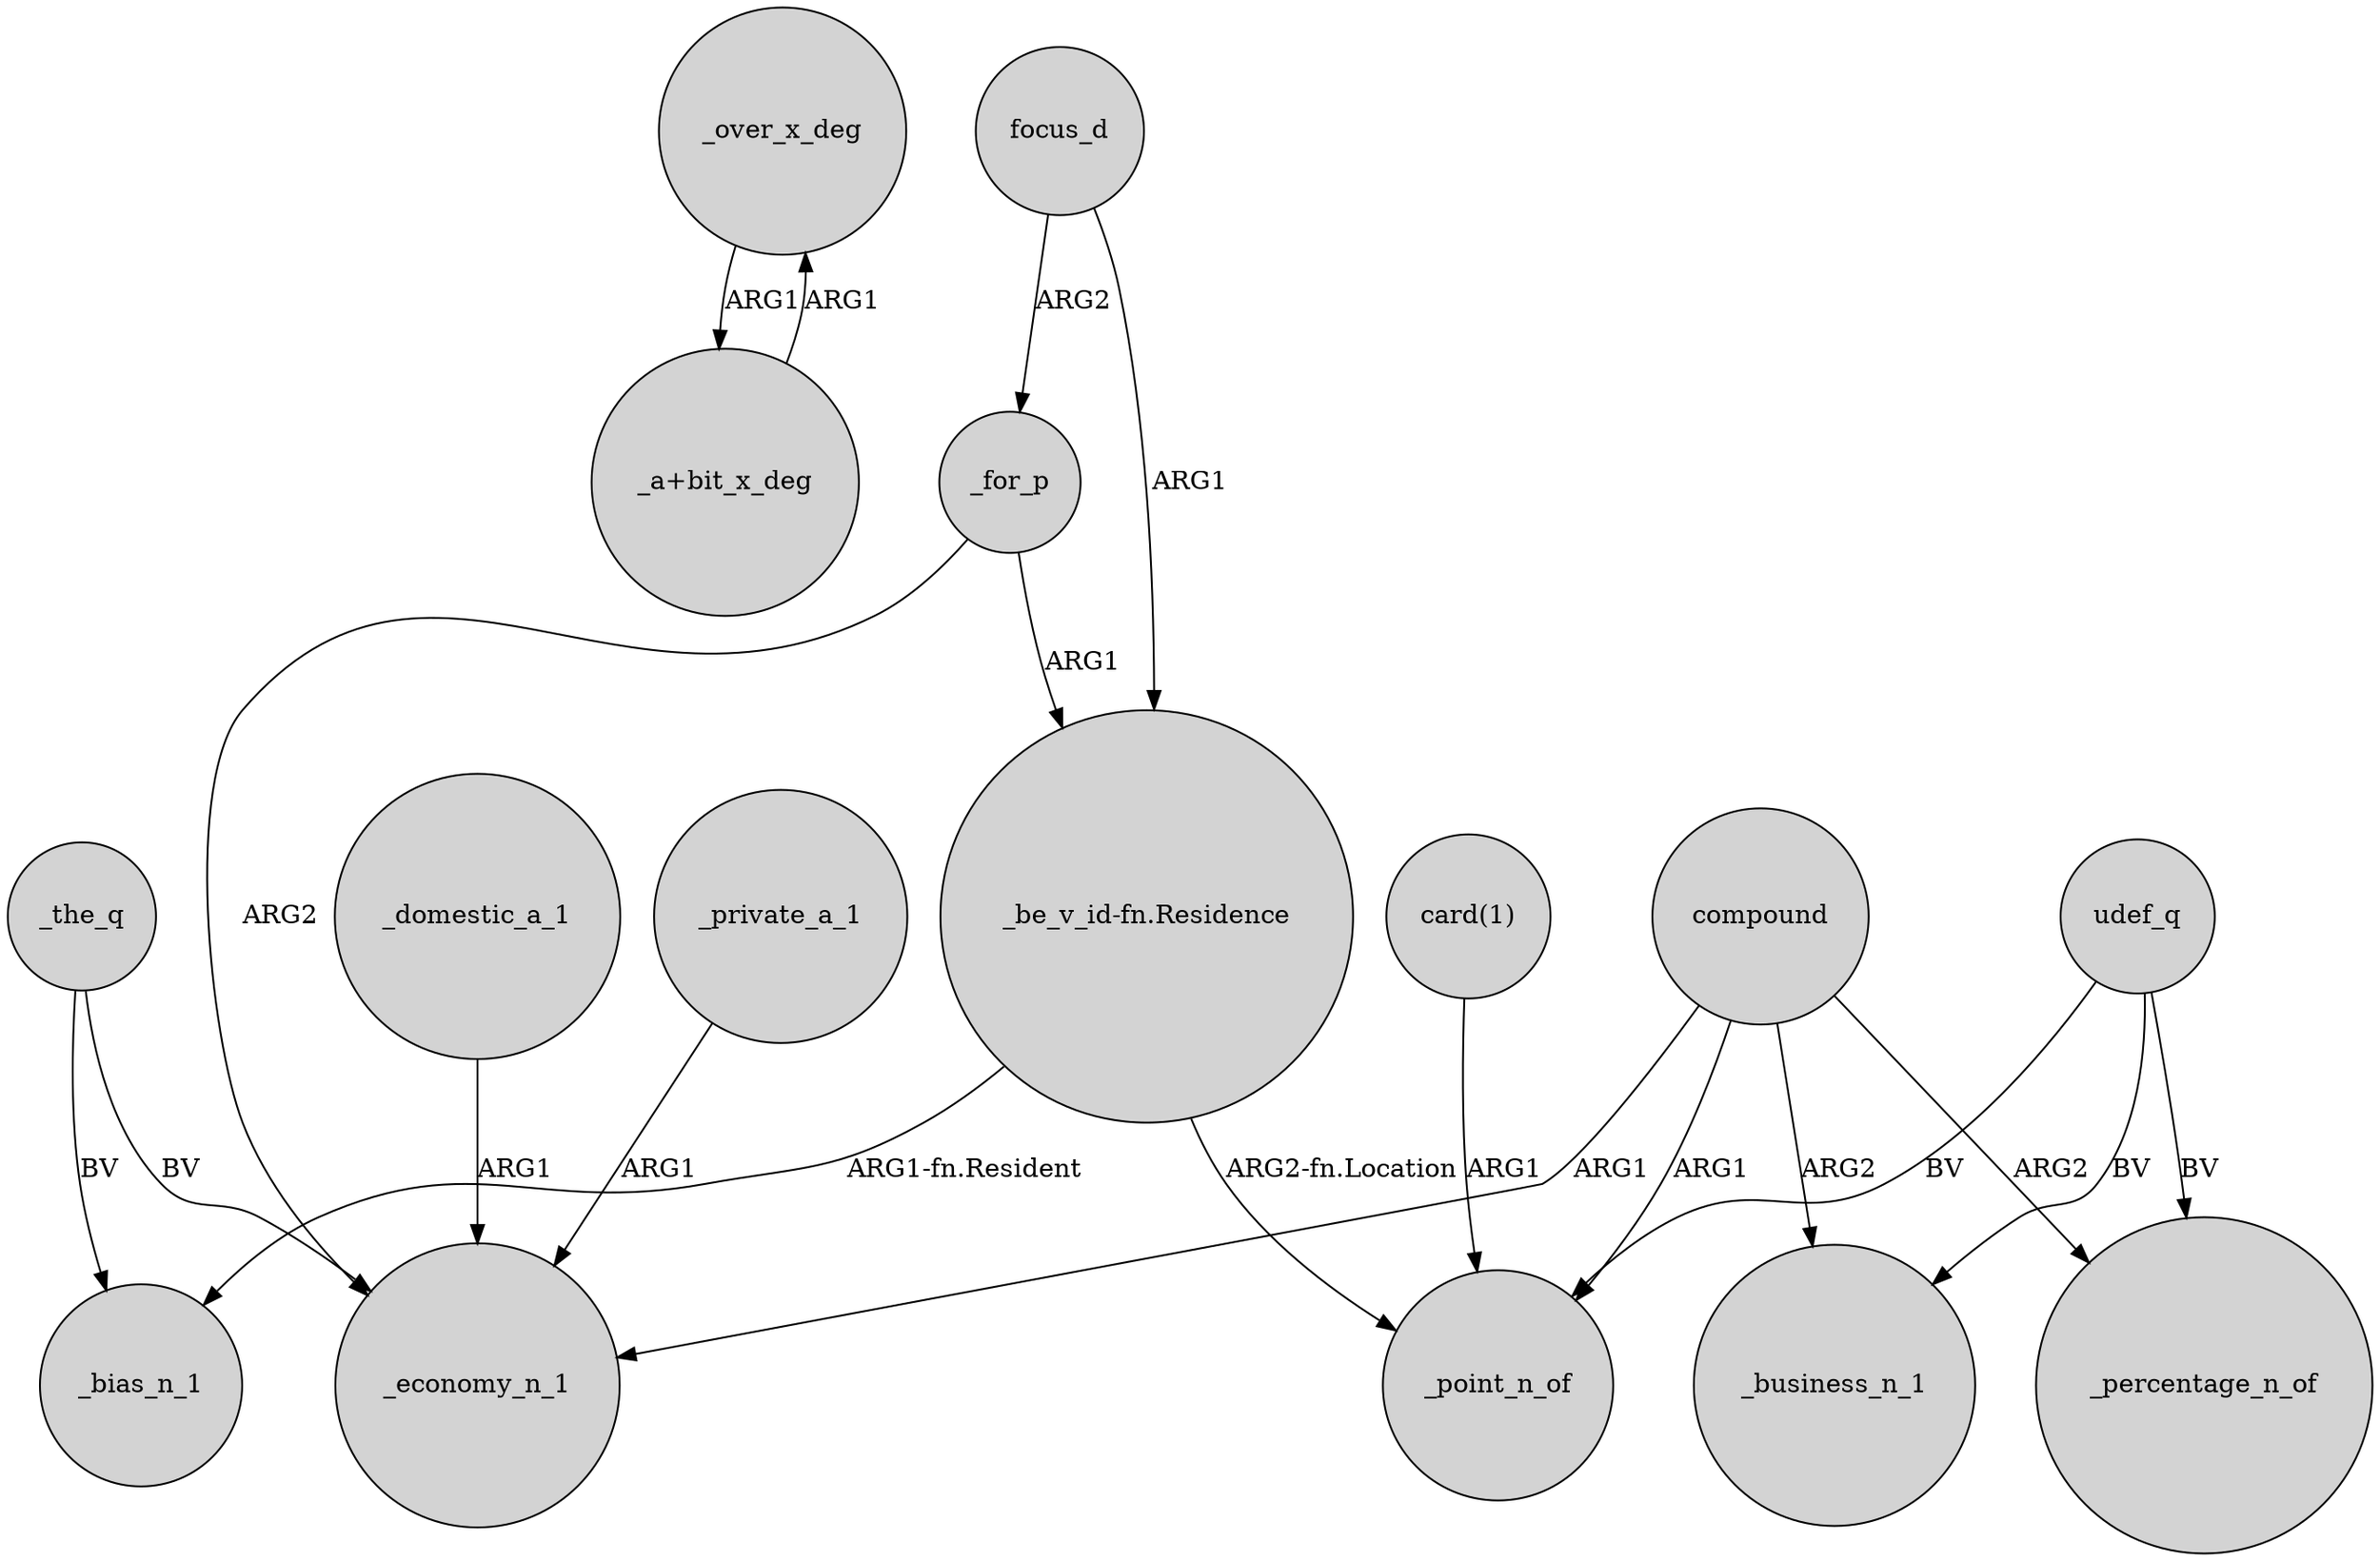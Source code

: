 digraph {
	node [shape=circle style=filled]
	_over_x_deg -> "_a+bit_x_deg" [label=ARG1]
	"_be_v_id-fn.Residence" -> _bias_n_1 [label="ARG1-fn.Resident"]
	"_a+bit_x_deg" -> _over_x_deg [label=ARG1]
	"card(1)" -> _point_n_of [label=ARG1]
	_domestic_a_1 -> _economy_n_1 [label=ARG1]
	udef_q -> _business_n_1 [label=BV]
	compound -> _economy_n_1 [label=ARG1]
	udef_q -> _percentage_n_of [label=BV]
	_for_p -> _economy_n_1 [label=ARG2]
	_for_p -> "_be_v_id-fn.Residence" [label=ARG1]
	compound -> _business_n_1 [label=ARG2]
	_the_q -> _bias_n_1 [label=BV]
	compound -> _point_n_of [label=ARG1]
	"_be_v_id-fn.Residence" -> _point_n_of [label="ARG2-fn.Location"]
	compound -> _percentage_n_of [label=ARG2]
	focus_d -> _for_p [label=ARG2]
	udef_q -> _point_n_of [label=BV]
	_private_a_1 -> _economy_n_1 [label=ARG1]
	_the_q -> _economy_n_1 [label=BV]
	focus_d -> "_be_v_id-fn.Residence" [label=ARG1]
}
